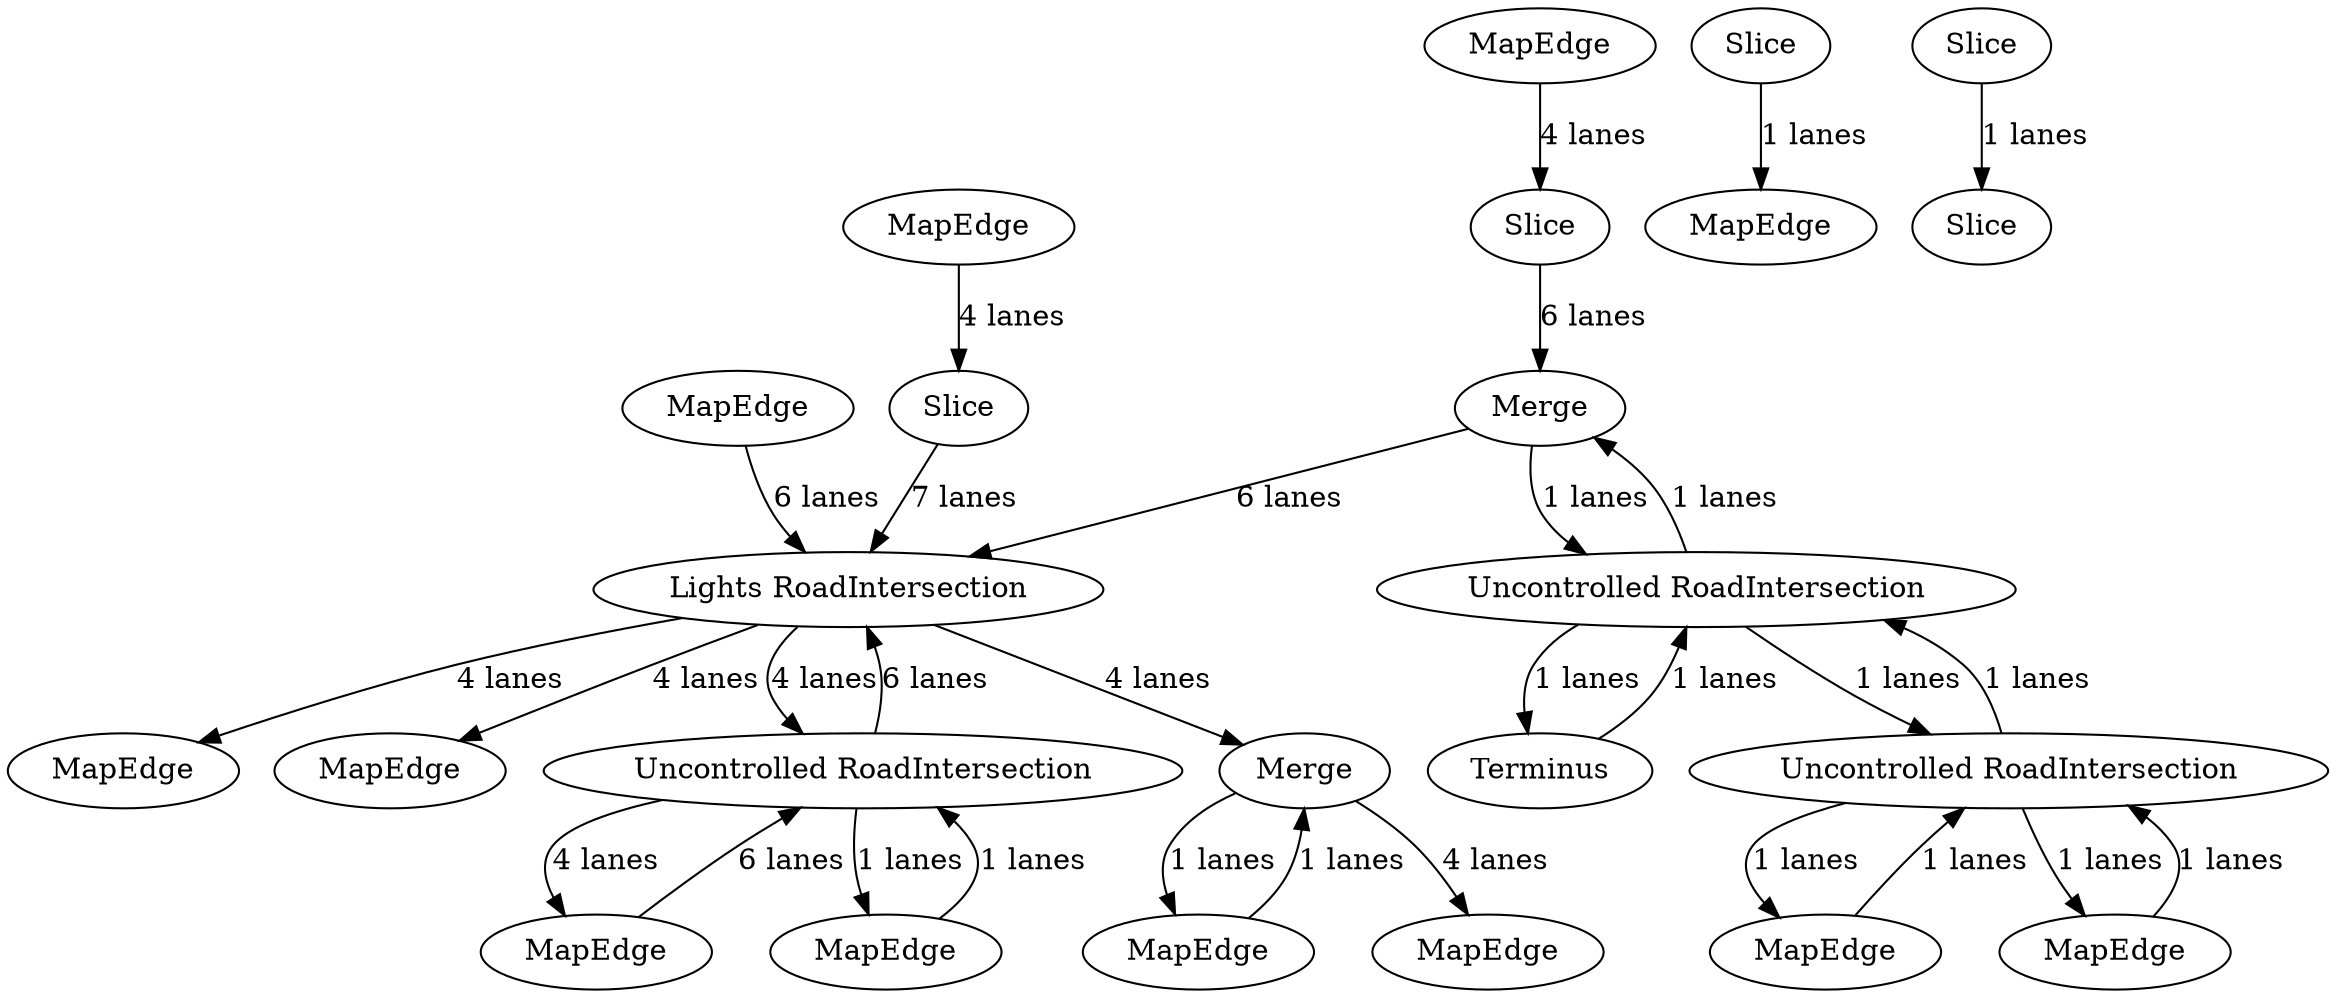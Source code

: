digraph {
    0 [ label = "MapEdge" ]
    1 [ label = "Lights RoadIntersection" ]
    2 [ label = "MapEdge" ]
    3 [ label = "MapEdge" ]
    4 [ label = "MapEdge" ]
    5 [ label = "Slice" ]
    6 [ label = "Slice" ]
    7 [ label = "MapEdge" ]
    8 [ label = "MapEdge" ]
    9 [ label = "MapEdge" ]
    10 [ label = "Merge" ]
    11 [ label = "MapEdge" ]
    12 [ label = "MapEdge" ]
    13 [ label = "Uncontrolled RoadIntersection" ]
    14 [ label = "Terminus" ]
    15 [ label = "Uncontrolled RoadIntersection" ]
    16 [ label = "MapEdge" ]
    17 [ label = "Uncontrolled RoadIntersection" ]
    18 [ label = "MapEdge" ]
    19 [ label = "Merge" ]
    20 [ label = "MapEdge" ]
    21 [ label = "Slice" ]
    22 [ label = "Slice" ]
    23 [ label = "Slice" ]
    1 -> 0 [ label = "4 lanes" ]
    1 -> 2 [ label = "4 lanes" ]
    3 -> 1 [ label = "6 lanes" ]
    4 -> 5 [ label = "4 lanes" ]
    5 -> 1 [ label = "7 lanes" ]
    6 -> 10 [ label = "6 lanes" ]
    10 -> 1 [ label = "6 lanes" ]
    1 -> 13 [ label = "4 lanes" ]
    13 -> 1 [ label = "6 lanes" ]
    13 -> 7 [ label = "4 lanes" ]
    7 -> 13 [ label = "6 lanes" ]
    1 -> 19 [ label = "4 lanes" ]
    19 -> 8 [ label = "4 lanes" ]
    9 -> 6 [ label = "4 lanes" ]
    10 -> 15 [ label = "1 lanes" ]
    15 -> 10 [ label = "1 lanes" ]
    15 -> 17 [ label = "1 lanes" ]
    17 -> 15 [ label = "1 lanes" ]
    17 -> 11 [ label = "1 lanes" ]
    11 -> 17 [ label = "1 lanes" ]
    12 -> 13 [ label = "1 lanes" ]
    13 -> 12 [ label = "1 lanes" ]
    14 -> 15 [ label = "1 lanes" ]
    15 -> 14 [ label = "1 lanes" ]
    16 -> 17 [ label = "1 lanes" ]
    17 -> 16 [ label = "1 lanes" ]
    18 -> 19 [ label = "1 lanes" ]
    19 -> 18 [ label = "1 lanes" ]
    21 -> 20 [ label = "1 lanes" ]
    23 -> 22 [ label = "1 lanes" ]
}
